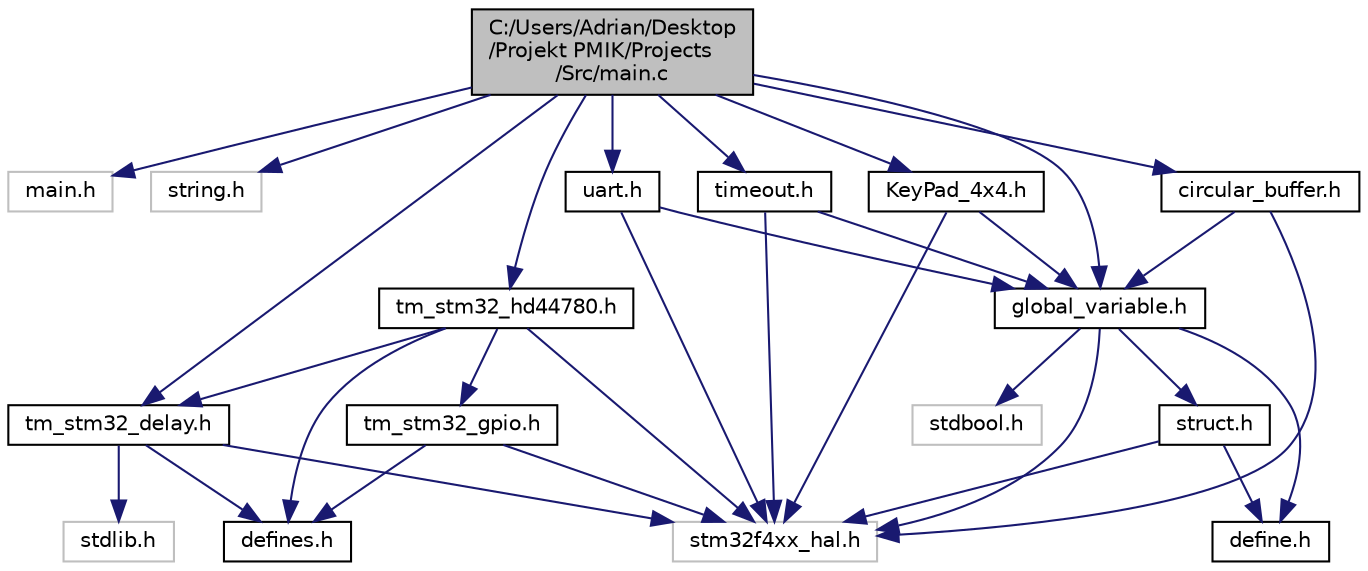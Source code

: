 digraph "C:/Users/Adrian/Desktop/Projekt PMIK/Projects/Src/main.c"
{
  edge [fontname="Helvetica",fontsize="10",labelfontname="Helvetica",labelfontsize="10"];
  node [fontname="Helvetica",fontsize="10",shape=record];
  Node0 [label="C:/Users/Adrian/Desktop\l/Projekt PMIK/Projects\l/Src/main.c",height=0.2,width=0.4,color="black", fillcolor="grey75", style="filled", fontcolor="black"];
  Node0 -> Node1 [color="midnightblue",fontsize="10",style="solid"];
  Node1 [label="main.h",height=0.2,width=0.4,color="grey75", fillcolor="white", style="filled"];
  Node0 -> Node2 [color="midnightblue",fontsize="10",style="solid"];
  Node2 [label="string.h",height=0.2,width=0.4,color="grey75", fillcolor="white", style="filled"];
  Node0 -> Node3 [color="midnightblue",fontsize="10",style="solid"];
  Node3 [label="tm_stm32_delay.h",height=0.2,width=0.4,color="black", fillcolor="white", style="filled",URL="$tm__stm32__delay_8h.html"];
  Node3 -> Node4 [color="midnightblue",fontsize="10",style="solid"];
  Node4 [label="stm32f4xx_hal.h",height=0.2,width=0.4,color="grey75", fillcolor="white", style="filled"];
  Node3 -> Node5 [color="midnightblue",fontsize="10",style="solid"];
  Node5 [label="defines.h",height=0.2,width=0.4,color="black", fillcolor="white", style="filled",URL="$defines_8h.html"];
  Node3 -> Node6 [color="midnightblue",fontsize="10",style="solid"];
  Node6 [label="stdlib.h",height=0.2,width=0.4,color="grey75", fillcolor="white", style="filled"];
  Node0 -> Node7 [color="midnightblue",fontsize="10",style="solid"];
  Node7 [label="tm_stm32_hd44780.h",height=0.2,width=0.4,color="black", fillcolor="white", style="filled",URL="$tm__stm32__hd44780_8h.html"];
  Node7 -> Node4 [color="midnightblue",fontsize="10",style="solid"];
  Node7 -> Node5 [color="midnightblue",fontsize="10",style="solid"];
  Node7 -> Node3 [color="midnightblue",fontsize="10",style="solid"];
  Node7 -> Node8 [color="midnightblue",fontsize="10",style="solid"];
  Node8 [label="tm_stm32_gpio.h",height=0.2,width=0.4,color="black", fillcolor="white", style="filled",URL="$tm__stm32__gpio_8h.html"];
  Node8 -> Node4 [color="midnightblue",fontsize="10",style="solid"];
  Node8 -> Node5 [color="midnightblue",fontsize="10",style="solid"];
  Node0 -> Node9 [color="midnightblue",fontsize="10",style="solid"];
  Node9 [label="global_variable.h",height=0.2,width=0.4,color="black", fillcolor="white", style="filled",URL="$global__variable_8h.html"];
  Node9 -> Node4 [color="midnightblue",fontsize="10",style="solid"];
  Node9 -> Node10 [color="midnightblue",fontsize="10",style="solid"];
  Node10 [label="stdbool.h",height=0.2,width=0.4,color="grey75", fillcolor="white", style="filled"];
  Node9 -> Node11 [color="midnightblue",fontsize="10",style="solid"];
  Node11 [label="define.h",height=0.2,width=0.4,color="black", fillcolor="white", style="filled",URL="$define_8h.html"];
  Node9 -> Node12 [color="midnightblue",fontsize="10",style="solid"];
  Node12 [label="struct.h",height=0.2,width=0.4,color="black", fillcolor="white", style="filled",URL="$struct_8h.html"];
  Node12 -> Node4 [color="midnightblue",fontsize="10",style="solid"];
  Node12 -> Node11 [color="midnightblue",fontsize="10",style="solid"];
  Node0 -> Node13 [color="midnightblue",fontsize="10",style="solid"];
  Node13 [label="KeyPad_4x4.h",height=0.2,width=0.4,color="black", fillcolor="white", style="filled",URL="$_key_pad__4x4_8h.html"];
  Node13 -> Node9 [color="midnightblue",fontsize="10",style="solid"];
  Node13 -> Node4 [color="midnightblue",fontsize="10",style="solid"];
  Node0 -> Node14 [color="midnightblue",fontsize="10",style="solid"];
  Node14 [label="circular_buffer.h",height=0.2,width=0.4,color="black", fillcolor="white", style="filled",URL="$circular__buffer_8h.html",tooltip="this header file will contain all required function definitions to circular_buffer.c "];
  Node14 -> Node9 [color="midnightblue",fontsize="10",style="solid"];
  Node14 -> Node4 [color="midnightblue",fontsize="10",style="solid"];
  Node0 -> Node15 [color="midnightblue",fontsize="10",style="solid"];
  Node15 [label="timeout.h",height=0.2,width=0.4,color="black", fillcolor="white", style="filled",URL="$timeout_8h.html"];
  Node15 -> Node4 [color="midnightblue",fontsize="10",style="solid"];
  Node15 -> Node9 [color="midnightblue",fontsize="10",style="solid"];
  Node0 -> Node16 [color="midnightblue",fontsize="10",style="solid"];
  Node16 [label="uart.h",height=0.2,width=0.4,color="black", fillcolor="white", style="filled",URL="$uart_8h.html"];
  Node16 -> Node4 [color="midnightblue",fontsize="10",style="solid"];
  Node16 -> Node9 [color="midnightblue",fontsize="10",style="solid"];
}
